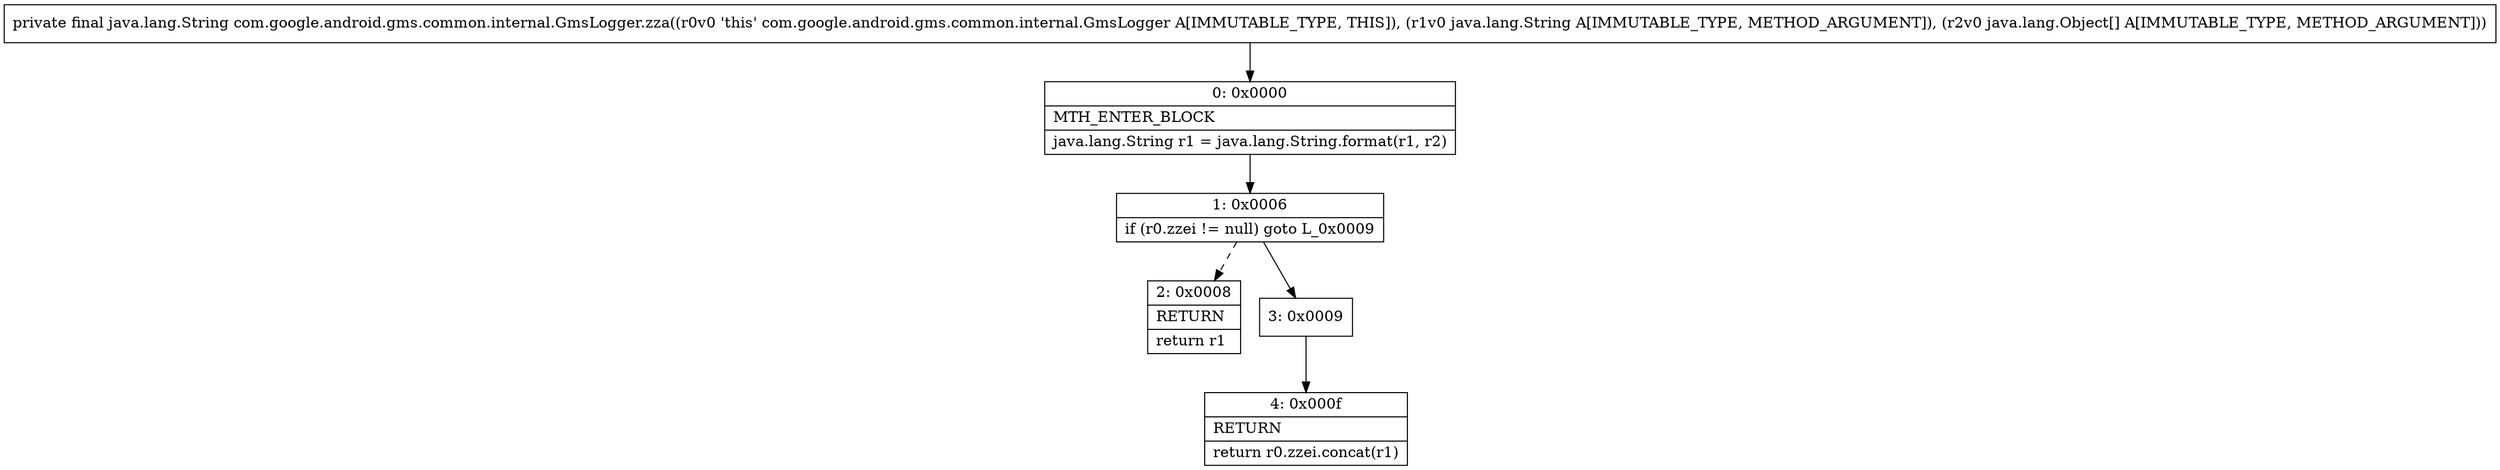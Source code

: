 digraph "CFG forcom.google.android.gms.common.internal.GmsLogger.zza(Ljava\/lang\/String;[Ljava\/lang\/Object;)Ljava\/lang\/String;" {
Node_0 [shape=record,label="{0\:\ 0x0000|MTH_ENTER_BLOCK\l|java.lang.String r1 = java.lang.String.format(r1, r2)\l}"];
Node_1 [shape=record,label="{1\:\ 0x0006|if (r0.zzei != null) goto L_0x0009\l}"];
Node_2 [shape=record,label="{2\:\ 0x0008|RETURN\l|return r1\l}"];
Node_3 [shape=record,label="{3\:\ 0x0009}"];
Node_4 [shape=record,label="{4\:\ 0x000f|RETURN\l|return r0.zzei.concat(r1)\l}"];
MethodNode[shape=record,label="{private final java.lang.String com.google.android.gms.common.internal.GmsLogger.zza((r0v0 'this' com.google.android.gms.common.internal.GmsLogger A[IMMUTABLE_TYPE, THIS]), (r1v0 java.lang.String A[IMMUTABLE_TYPE, METHOD_ARGUMENT]), (r2v0 java.lang.Object[] A[IMMUTABLE_TYPE, METHOD_ARGUMENT])) }"];
MethodNode -> Node_0;
Node_0 -> Node_1;
Node_1 -> Node_2[style=dashed];
Node_1 -> Node_3;
Node_3 -> Node_4;
}

